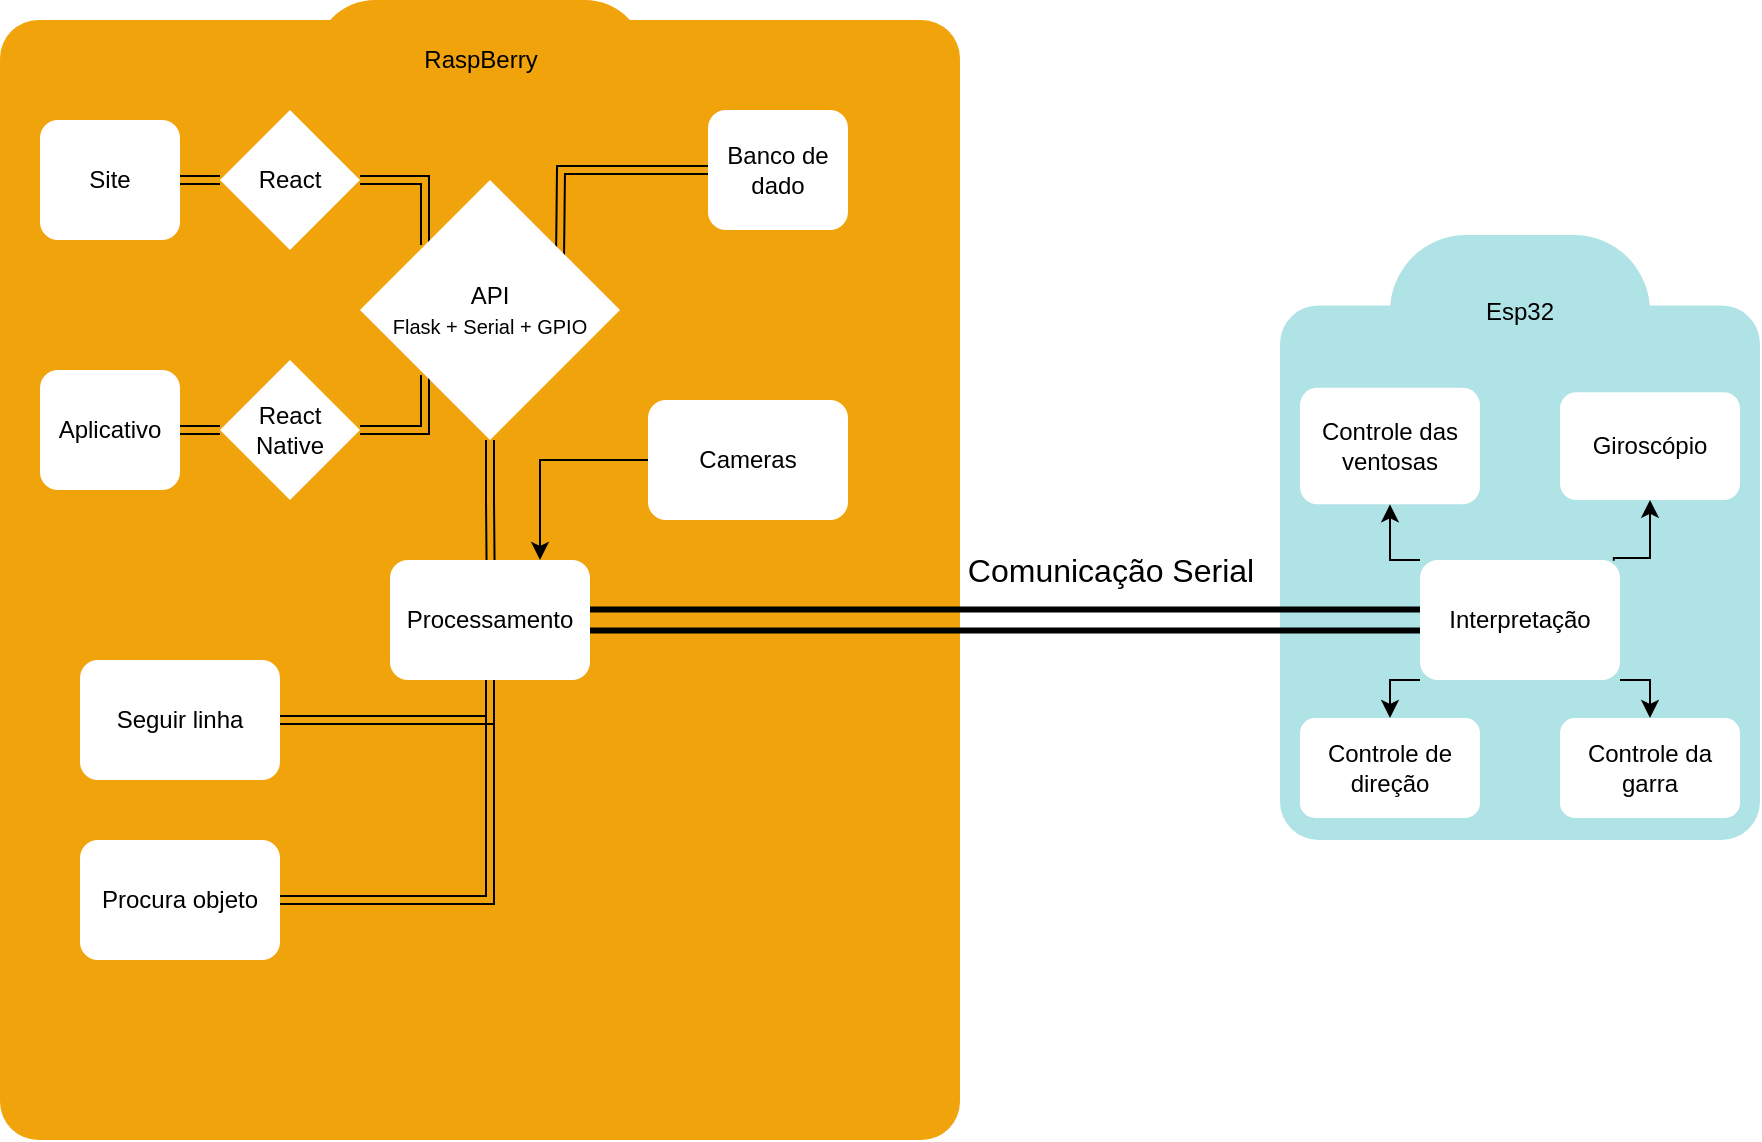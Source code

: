 <mxfile version="27.0.9">
  <diagram name="Page-1" id="MbnvdIf0xwTjTBL74-22">
    <mxGraphModel dx="1188" dy="648" grid="1" gridSize="10" guides="1" tooltips="1" connect="1" arrows="1" fold="1" page="1" pageScale="1" pageWidth="827" pageHeight="1169" math="0" shadow="0">
      <root>
        <mxCell id="0" />
        <mxCell id="1" parent="0" />
        <mxCell id="gw9ycHDAL48RYNT1Ay8N-1" value="" style="group;strokeColor=none;rounded=0;movable=0;resizable=0;rotatable=0;deletable=0;editable=0;locked=1;connectable=0;" vertex="1" connectable="0" parent="1">
          <mxGeometry x="40" y="40" width="480" height="570" as="geometry" />
        </mxCell>
        <mxCell id="gw9ycHDAL48RYNT1Ay8N-2" value="" style="rounded=1;whiteSpace=wrap;html=1;fillColor=#f0a30a;fontColor=#000000;strokeColor=none;arcSize=4;movable=0;resizable=0;rotatable=0;deletable=0;editable=0;locked=1;connectable=0;" vertex="1" parent="gw9ycHDAL48RYNT1Ay8N-1">
          <mxGeometry y="10" width="480" height="560" as="geometry" />
        </mxCell>
        <mxCell id="gw9ycHDAL48RYNT1Ay8N-3" value="RaspBerry" style="rounded=1;whiteSpace=wrap;html=1;fillColor=#f0a30a;fontColor=#000000;strokeColor=none;arcSize=50;" vertex="1" parent="gw9ycHDAL48RYNT1Ay8N-1">
          <mxGeometry x="157.5" width="165" height="60" as="geometry" />
        </mxCell>
        <mxCell id="gw9ycHDAL48RYNT1Ay8N-4" value="" style="group;rounded=1;arcSize=18;movable=1;resizable=1;rotatable=1;deletable=1;editable=1;locked=0;connectable=1;" vertex="1" connectable="0" parent="1">
          <mxGeometry x="680" y="180" width="240" height="280" as="geometry" />
        </mxCell>
        <mxCell id="gw9ycHDAL48RYNT1Ay8N-5" value="" style="whiteSpace=wrap;html=1;fillColor=#b0e3e6;strokeColor=none;rounded=1;arcSize=8;" vertex="1" parent="gw9ycHDAL48RYNT1Ay8N-4">
          <mxGeometry y="12.727" width="240" height="267.273" as="geometry" />
        </mxCell>
        <mxCell id="gw9ycHDAL48RYNT1Ay8N-6" value="Controle das ventosas" style="rounded=1;whiteSpace=wrap;html=1;strokeColor=none;glass=0;" vertex="1" parent="gw9ycHDAL48RYNT1Ay8N-4">
          <mxGeometry x="10" y="53.85" width="90" height="58.333" as="geometry" />
        </mxCell>
        <mxCell id="gw9ycHDAL48RYNT1Ay8N-7" value="Giroscópio" style="rounded=1;whiteSpace=wrap;html=1;strokeColor=none;glass=0;" vertex="1" parent="gw9ycHDAL48RYNT1Ay8N-4">
          <mxGeometry x="140" y="56.097" width="90" height="53.846" as="geometry" />
        </mxCell>
        <mxCell id="gw9ycHDAL48RYNT1Ay8N-8" value="Esp32" style="whiteSpace=wrap;html=1;fillColor=#b0e3e6;strokeColor=none;rounded=1;arcSize=50;" vertex="1" parent="gw9ycHDAL48RYNT1Ay8N-4">
          <mxGeometry x="55" y="-22.51" width="130" height="76.364" as="geometry" />
        </mxCell>
        <mxCell id="gw9ycHDAL48RYNT1Ay8N-9" value="Comunicação Serial" style="text;html=1;align=center;verticalAlign=middle;resizable=1;points=[];autosize=1;strokeColor=none;fillColor=none;fontSize=16;movable=1;rotatable=1;deletable=1;editable=1;locked=0;connectable=1;" vertex="1" parent="1">
          <mxGeometry x="510" y="310" width="170" height="30" as="geometry" />
        </mxCell>
        <mxCell id="gw9ycHDAL48RYNT1Ay8N-10" style="edgeStyle=orthogonalEdgeStyle;rounded=0;orthogonalLoop=1;jettySize=auto;html=1;exitX=1;exitY=1;exitDx=0;exitDy=0;" edge="1" parent="1" source="gw9ycHDAL48RYNT1Ay8N-11">
          <mxGeometry relative="1" as="geometry">
            <mxPoint x="130.103" y="160.069" as="targetPoint" />
          </mxGeometry>
        </mxCell>
        <mxCell id="gw9ycHDAL48RYNT1Ay8N-11" value="Site" style="rounded=1;whiteSpace=wrap;html=1;strokeColor=none;glass=0;" vertex="1" parent="1">
          <mxGeometry x="60" y="100" width="70" height="60" as="geometry" />
        </mxCell>
        <mxCell id="gw9ycHDAL48RYNT1Ay8N-12" value="Aplicativo" style="rounded=1;whiteSpace=wrap;html=1;strokeColor=none;glass=0;" vertex="1" parent="1">
          <mxGeometry x="60" y="225" width="70" height="60" as="geometry" />
        </mxCell>
        <mxCell id="gw9ycHDAL48RYNT1Ay8N-13" style="edgeStyle=elbowEdgeStyle;rounded=0;orthogonalLoop=1;jettySize=auto;html=1;exitX=0;exitY=0.5;exitDx=0;exitDy=0;entryX=1;entryY=0.5;entryDx=0;entryDy=0;shape=link;" edge="1" parent="1" source="gw9ycHDAL48RYNT1Ay8N-14" target="gw9ycHDAL48RYNT1Ay8N-11">
          <mxGeometry relative="1" as="geometry" />
        </mxCell>
        <mxCell id="gw9ycHDAL48RYNT1Ay8N-14" value="React" style="rhombus;whiteSpace=wrap;html=1;strokeColor=none;" vertex="1" parent="1">
          <mxGeometry x="150" y="95" width="70" height="70" as="geometry" />
        </mxCell>
        <mxCell id="gw9ycHDAL48RYNT1Ay8N-15" style="edgeStyle=orthogonalEdgeStyle;rounded=0;orthogonalLoop=1;jettySize=auto;html=1;exitX=0;exitY=0.5;exitDx=0;exitDy=0;entryX=1;entryY=0.5;entryDx=0;entryDy=0;shape=link;" edge="1" parent="1" source="gw9ycHDAL48RYNT1Ay8N-16" target="gw9ycHDAL48RYNT1Ay8N-12">
          <mxGeometry relative="1" as="geometry" />
        </mxCell>
        <mxCell id="gw9ycHDAL48RYNT1Ay8N-16" value="React&lt;div&gt;Native&lt;/div&gt;" style="rhombus;whiteSpace=wrap;html=1;strokeColor=none;" vertex="1" parent="1">
          <mxGeometry x="150" y="220" width="70" height="70" as="geometry" />
        </mxCell>
        <mxCell id="gw9ycHDAL48RYNT1Ay8N-17" style="edgeStyle=orthogonalEdgeStyle;rounded=0;orthogonalLoop=1;jettySize=auto;html=1;exitX=0;exitY=0;exitDx=0;exitDy=0;entryX=1;entryY=0.5;entryDx=0;entryDy=0;shape=link;" edge="1" parent="1" source="gw9ycHDAL48RYNT1Ay8N-20" target="gw9ycHDAL48RYNT1Ay8N-14">
          <mxGeometry relative="1" as="geometry">
            <Array as="points">
              <mxPoint x="253" y="130" />
            </Array>
          </mxGeometry>
        </mxCell>
        <mxCell id="gw9ycHDAL48RYNT1Ay8N-18" style="edgeStyle=orthogonalEdgeStyle;rounded=0;orthogonalLoop=1;jettySize=auto;html=1;exitX=0;exitY=1;exitDx=0;exitDy=0;entryX=1;entryY=0.5;entryDx=0;entryDy=0;shape=link;" edge="1" parent="1" source="gw9ycHDAL48RYNT1Ay8N-20" target="gw9ycHDAL48RYNT1Ay8N-16">
          <mxGeometry relative="1" as="geometry">
            <Array as="points">
              <mxPoint x="253" y="255" />
            </Array>
          </mxGeometry>
        </mxCell>
        <mxCell id="gw9ycHDAL48RYNT1Ay8N-19" style="edgeStyle=orthogonalEdgeStyle;rounded=0;orthogonalLoop=1;jettySize=auto;html=1;exitX=0.5;exitY=1;exitDx=0;exitDy=0;shape=link;" edge="1" parent="1" source="gw9ycHDAL48RYNT1Ay8N-20">
          <mxGeometry relative="1" as="geometry">
            <mxPoint x="285.276" y="320.0" as="targetPoint" />
          </mxGeometry>
        </mxCell>
        <mxCell id="gw9ycHDAL48RYNT1Ay8N-21" style="edgeStyle=elbowEdgeStyle;rounded=0;orthogonalLoop=1;jettySize=auto;html=1;entryX=0;entryY=0.5;entryDx=0;entryDy=0;shape=link;strokeWidth=3;elbow=vertical;width=8.621;" edge="1" parent="1" source="gw9ycHDAL48RYNT1Ay8N-24" target="gw9ycHDAL48RYNT1Ay8N-29">
          <mxGeometry relative="1" as="geometry">
            <mxPoint x="690.0" y="349.86" as="targetPoint" />
            <mxPoint x="343.08" y="350.11" as="sourcePoint" />
          </mxGeometry>
        </mxCell>
        <mxCell id="gw9ycHDAL48RYNT1Ay8N-22" style="edgeStyle=orthogonalEdgeStyle;rounded=0;orthogonalLoop=1;jettySize=auto;html=1;exitX=0.5;exitY=1;exitDx=0;exitDy=0;entryX=1;entryY=0.5;entryDx=0;entryDy=0;shape=link;" edge="1" parent="1" source="gw9ycHDAL48RYNT1Ay8N-24" target="gw9ycHDAL48RYNT1Ay8N-32">
          <mxGeometry relative="1" as="geometry" />
        </mxCell>
        <mxCell id="gw9ycHDAL48RYNT1Ay8N-23" style="edgeStyle=orthogonalEdgeStyle;rounded=0;orthogonalLoop=1;jettySize=auto;html=1;exitX=0.5;exitY=1;exitDx=0;exitDy=0;entryX=1;entryY=0.5;entryDx=0;entryDy=0;shape=link;" edge="1" parent="1" source="gw9ycHDAL48RYNT1Ay8N-24" target="gw9ycHDAL48RYNT1Ay8N-33">
          <mxGeometry relative="1" as="geometry" />
        </mxCell>
        <mxCell id="gw9ycHDAL48RYNT1Ay8N-24" value="Processamento" style="rounded=1;whiteSpace=wrap;html=1;strokeColor=none;glass=0;" vertex="1" parent="1">
          <mxGeometry x="235" y="320" width="100" height="60" as="geometry" />
        </mxCell>
        <mxCell id="gw9ycHDAL48RYNT1Ay8N-25" style="edgeStyle=orthogonalEdgeStyle;rounded=0;orthogonalLoop=1;jettySize=auto;html=1;exitX=0;exitY=1;exitDx=0;exitDy=0;entryX=0.5;entryY=0;entryDx=0;entryDy=0;" edge="1" parent="1" source="gw9ycHDAL48RYNT1Ay8N-29" target="gw9ycHDAL48RYNT1Ay8N-30">
          <mxGeometry relative="1" as="geometry" />
        </mxCell>
        <mxCell id="gw9ycHDAL48RYNT1Ay8N-26" style="edgeStyle=orthogonalEdgeStyle;rounded=0;orthogonalLoop=1;jettySize=auto;html=1;exitX=1;exitY=1;exitDx=0;exitDy=0;entryX=0.5;entryY=0;entryDx=0;entryDy=0;" edge="1" parent="1" source="gw9ycHDAL48RYNT1Ay8N-29" target="gw9ycHDAL48RYNT1Ay8N-31">
          <mxGeometry relative="1" as="geometry" />
        </mxCell>
        <mxCell id="gw9ycHDAL48RYNT1Ay8N-27" style="edgeStyle=orthogonalEdgeStyle;rounded=0;orthogonalLoop=1;jettySize=auto;html=1;exitX=0;exitY=0;exitDx=0;exitDy=0;entryX=0.5;entryY=1;entryDx=0;entryDy=0;" edge="1" parent="1" source="gw9ycHDAL48RYNT1Ay8N-29" target="gw9ycHDAL48RYNT1Ay8N-6">
          <mxGeometry relative="1" as="geometry" />
        </mxCell>
        <mxCell id="gw9ycHDAL48RYNT1Ay8N-28" style="edgeStyle=orthogonalEdgeStyle;rounded=0;orthogonalLoop=1;jettySize=auto;html=1;exitX=0.969;exitY=0.006;exitDx=0;exitDy=0;entryX=0.5;entryY=1;entryDx=0;entryDy=0;exitPerimeter=0;" edge="1" parent="1" source="gw9ycHDAL48RYNT1Ay8N-29" target="gw9ycHDAL48RYNT1Ay8N-7">
          <mxGeometry relative="1" as="geometry">
            <Array as="points">
              <mxPoint x="847" y="319" />
              <mxPoint x="865" y="319" />
            </Array>
          </mxGeometry>
        </mxCell>
        <mxCell id="gw9ycHDAL48RYNT1Ay8N-29" value="Interpretação" style="rounded=1;whiteSpace=wrap;html=1;strokeColor=none;glass=0;" vertex="1" parent="1">
          <mxGeometry x="750" y="320" width="100" height="60" as="geometry" />
        </mxCell>
        <mxCell id="gw9ycHDAL48RYNT1Ay8N-30" value="Controle de direção" style="rounded=1;whiteSpace=wrap;html=1;strokeColor=none;glass=0;" vertex="1" parent="1">
          <mxGeometry x="690" y="399" width="90" height="50" as="geometry" />
        </mxCell>
        <mxCell id="gw9ycHDAL48RYNT1Ay8N-31" value="Controle da garra" style="rounded=1;whiteSpace=wrap;html=1;strokeColor=none;glass=0;" vertex="1" parent="1">
          <mxGeometry x="820" y="399" width="90" height="50" as="geometry" />
        </mxCell>
        <mxCell id="gw9ycHDAL48RYNT1Ay8N-32" value="Seguir linha" style="rounded=1;whiteSpace=wrap;html=1;strokeColor=none;glass=0;" vertex="1" parent="1">
          <mxGeometry x="80" y="370" width="100" height="60" as="geometry" />
        </mxCell>
        <mxCell id="gw9ycHDAL48RYNT1Ay8N-33" value="Procura objeto" style="rounded=1;whiteSpace=wrap;html=1;strokeColor=none;glass=0;" vertex="1" parent="1">
          <mxGeometry x="80" y="460" width="100" height="60" as="geometry" />
        </mxCell>
        <mxCell id="gw9ycHDAL48RYNT1Ay8N-35" style="edgeStyle=orthogonalEdgeStyle;rounded=0;orthogonalLoop=1;jettySize=auto;html=1;entryX=0.75;entryY=0;entryDx=0;entryDy=0;" edge="1" parent="1" source="gw9ycHDAL48RYNT1Ay8N-34" target="gw9ycHDAL48RYNT1Ay8N-24">
          <mxGeometry relative="1" as="geometry" />
        </mxCell>
        <mxCell id="gw9ycHDAL48RYNT1Ay8N-34" value="Cameras" style="rounded=1;whiteSpace=wrap;html=1;strokeColor=none;glass=0;" vertex="1" parent="1">
          <mxGeometry x="364" y="240" width="100" height="60" as="geometry" />
        </mxCell>
        <mxCell id="gw9ycHDAL48RYNT1Ay8N-39" style="edgeStyle=orthogonalEdgeStyle;rounded=0;orthogonalLoop=1;jettySize=auto;html=1;shape=link;" edge="1" parent="1" source="gw9ycHDAL48RYNT1Ay8N-36">
          <mxGeometry relative="1" as="geometry">
            <mxPoint x="320" y="170" as="targetPoint" />
          </mxGeometry>
        </mxCell>
        <mxCell id="gw9ycHDAL48RYNT1Ay8N-36" value="Banco de dado" style="rounded=1;whiteSpace=wrap;html=1;strokeColor=none;glass=0;" vertex="1" parent="1">
          <mxGeometry x="394" y="95" width="70" height="60" as="geometry" />
        </mxCell>
        <mxCell id="gw9ycHDAL48RYNT1Ay8N-20" value="API&lt;br&gt;&lt;font style=&quot;font-size: 10px;&quot;&gt;Flask + Serial + GPIO&lt;/font&gt;" style="rhombus;whiteSpace=wrap;html=1;strokeColor=none;" vertex="1" parent="1">
          <mxGeometry x="220" y="130" width="130" height="130" as="geometry" />
        </mxCell>
      </root>
    </mxGraphModel>
  </diagram>
</mxfile>
